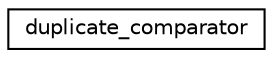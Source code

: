 digraph G
{
 // INTERACTIVE_SVG=YES
  edge [fontname="Helvetica",fontsize="10",labelfontname="Helvetica",labelfontsize="10"];
  node [fontname="Helvetica",fontsize="10",shape=record];
  rankdir="LR";
  Node1 [label="duplicate_comparator",height=0.2,width=0.4,color="black", fillcolor="white", style="filled",URL="$d7/df5/structduplicate__comparator.html"];
}

